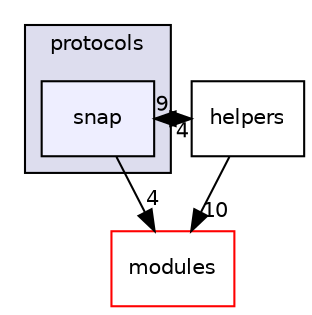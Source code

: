digraph "snap" {
  compound=true
  node [ fontsize="10", fontname="Helvetica"];
  edge [ labelfontsize="10", labelfontname="Helvetica"];
  subgraph clusterdir_26ca70904b1d03072df598ddb4f8d4ec {
    graph [ bgcolor="#ddddee", pencolor="black", label="protocols" fontname="Helvetica", fontsize="10", URL="dir_26ca70904b1d03072df598ddb4f8d4ec.html"]
  dir_9610db4fcc5f10c9c23d294b7faeafea [shape=box, label="snap", style="filled", fillcolor="#eeeeff", pencolor="black", URL="dir_9610db4fcc5f10c9c23d294b7faeafea.html"];
  }
  dir_e05d7e2b1ecd646af5bb94391405f3b5 [shape=box label="modules" fillcolor="white" style="filled" color="red" URL="dir_e05d7e2b1ecd646af5bb94391405f3b5.html"];
  dir_89ff2b17836b96b0f7da175a446d3663 [shape=box label="helpers" URL="dir_89ff2b17836b96b0f7da175a446d3663.html"];
  dir_9610db4fcc5f10c9c23d294b7faeafea->dir_e05d7e2b1ecd646af5bb94391405f3b5 [headlabel="4", labeldistance=1.5 headhref="dir_000119_000008.html"];
  dir_9610db4fcc5f10c9c23d294b7faeafea->dir_89ff2b17836b96b0f7da175a446d3663 [headlabel="9", labeldistance=1.5 headhref="dir_000119_000117.html"];
  dir_89ff2b17836b96b0f7da175a446d3663->dir_e05d7e2b1ecd646af5bb94391405f3b5 [headlabel="10", labeldistance=1.5 headhref="dir_000117_000008.html"];
  dir_89ff2b17836b96b0f7da175a446d3663->dir_9610db4fcc5f10c9c23d294b7faeafea [headlabel="4", labeldistance=1.5 headhref="dir_000117_000119.html"];
}
